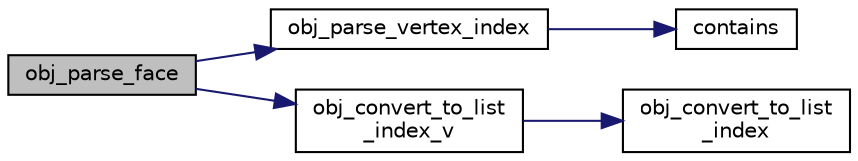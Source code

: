 digraph "obj_parse_face"
{
  edge [fontname="Helvetica",fontsize="10",labelfontname="Helvetica",labelfontsize="10"];
  node [fontname="Helvetica",fontsize="10",shape=record];
  rankdir="LR";
  Node1 [label="obj_parse_face",height=0.2,width=0.4,color="black", fillcolor="grey75", style="filled" fontcolor="black"];
  Node1 -> Node2 [color="midnightblue",fontsize="10",style="solid"];
  Node2 [label="obj_parse_vertex_index",height=0.2,width=0.4,color="black", fillcolor="white", style="filled",URL="$obj__parser_8cpp.html#acb9a36ae10397e724947386275479582"];
  Node2 -> Node3 [color="midnightblue",fontsize="10",style="solid"];
  Node3 [label="contains",height=0.2,width=0.4,color="black", fillcolor="white", style="filled",URL="$string__extra_8cpp.html#a5523cef9ef0e4b25efb9808d6d4bf913"];
  Node1 -> Node4 [color="midnightblue",fontsize="10",style="solid"];
  Node4 [label="obj_convert_to_list\l_index_v",height=0.2,width=0.4,color="black", fillcolor="white", style="filled",URL="$obj__parser_8cpp.html#afaf1261b9271ddd207c27ec2a205b366"];
  Node4 -> Node5 [color="midnightblue",fontsize="10",style="solid"];
  Node5 [label="obj_convert_to_list\l_index",height=0.2,width=0.4,color="black", fillcolor="white", style="filled",URL="$obj__parser_8cpp.html#a7f60512604fa0b69f6b497a58b219e7a"];
}
